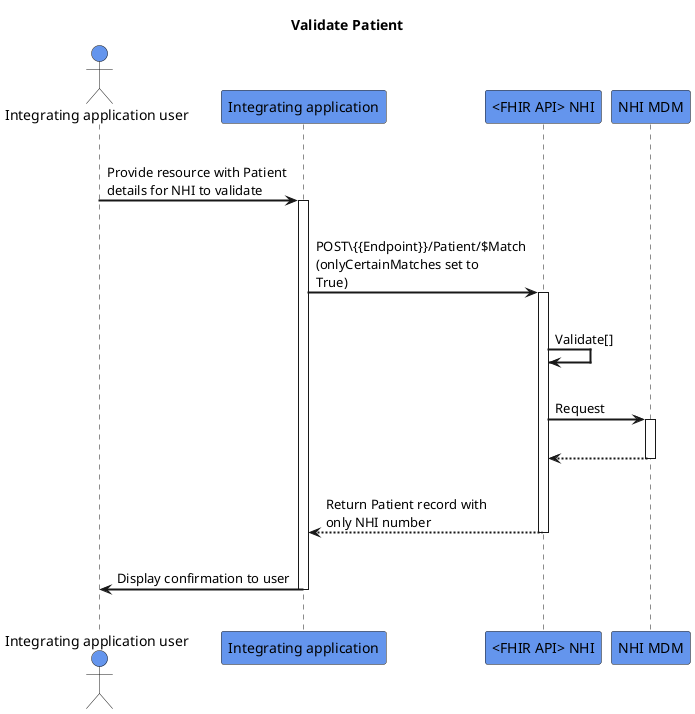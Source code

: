 @startuml
skinparam sequenceArrowThickness 2
skinparam roundcorner 5
skinparam maxmessagesize 180
skinparam sequenceParticipant bold
title Validate Patient
actor "Integrating application user" as User #CornflowerBlue
participant "Integrating application" as A #CornflowerBlue
participant "<FHIR API> NHI" as B #CornflowerBlue
participant "NHI MDM" as C #CornflowerBlue
|||
User -> A: Provide resource with Patient details for NHI to validate
activate A
|||
A -> B: POST\{{Endpoint}}/Patient/$Match (onlyCertainMatches set to True)
activate B
|||
B -> B: Validate[]
|||
B -> C: Request
activate C
|||

C -[dashed]-> B:
deactivate C
|||
B -[dashed]-> A: Return Patient record with only NHI number
deactivate B
|||
A -> User: Display confirmation to user
deactivate A
|||
@enduml
